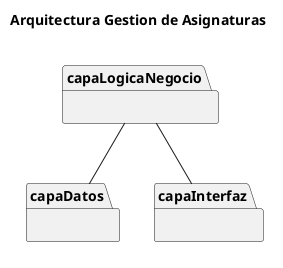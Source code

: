 @startuml

title Arquitectura Gestion de Asignaturas\n


  

  namespace capaDatos {

  }

  namespace capaInterfaz {
  }

  

  namespace capaLogicaNegocio {
  }


capaLogicaNegocio -- capaDatos
capaLogicaNegocio -- capaInterfaz

right footer

endfooter

@enduml
